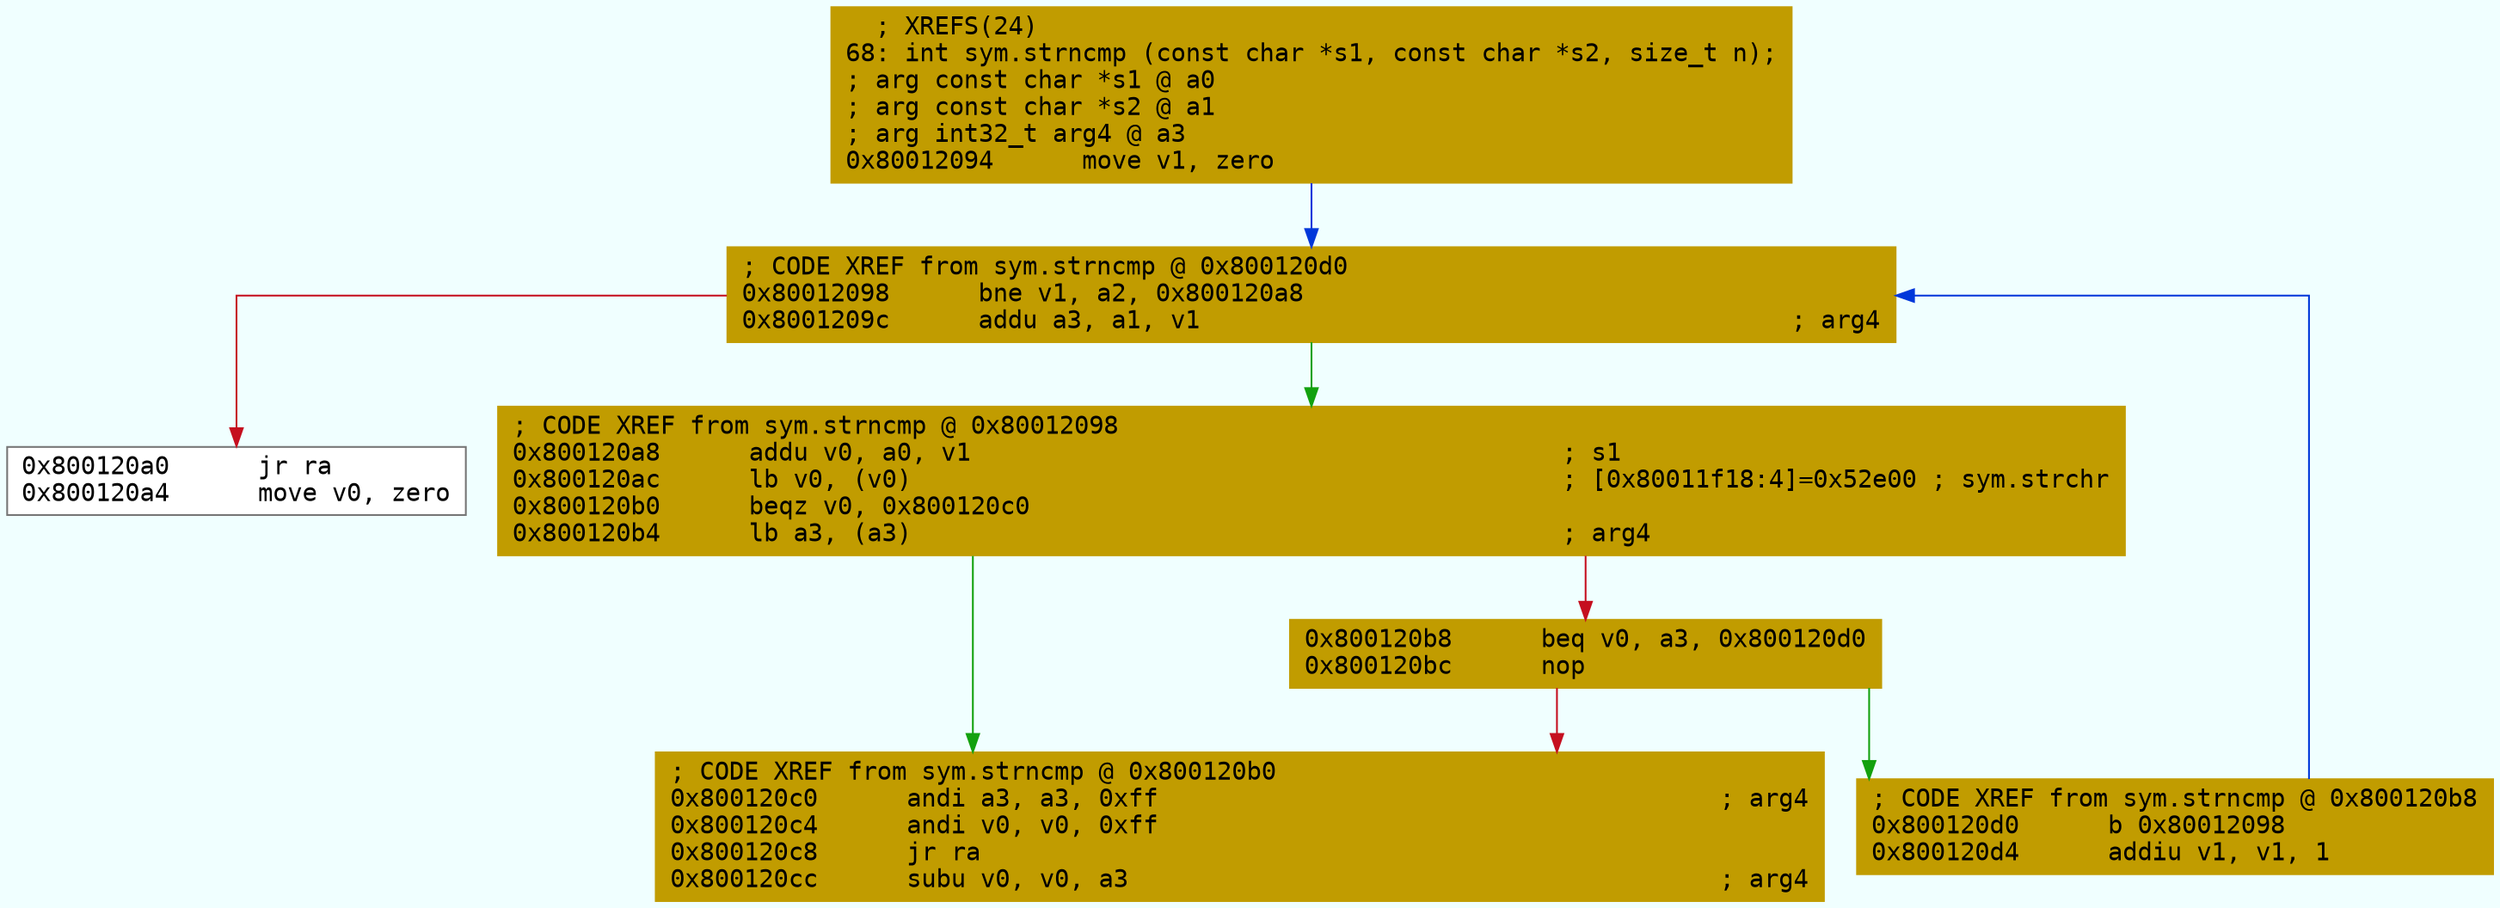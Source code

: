 digraph code {
	graph [bgcolor=azure fontsize=8 fontname="Courier" splines="ortho"];
	node [fillcolor=gray style=filled shape=box];
	edge [arrowhead="normal"];
	"0x80012094" [URL="sym.strncmp/0x80012094", fillcolor="#c19c00",color="#c19c00", fontname="Courier",label="  ; XREFS(24)\l68: int sym.strncmp (const char *s1, const char *s2, size_t n);\l; arg const char *s1 @ a0\l; arg const char *s2 @ a1\l; arg int32_t arg4 @ a3\l0x80012094      move v1, zero\l"]
	"0x80012098" [URL="sym.strncmp/0x80012098", fillcolor="#c19c00",color="#c19c00", fontname="Courier",label="; CODE XREF from sym.strncmp @ 0x800120d0\l0x80012098      bne v1, a2, 0x800120a8\l0x8001209c      addu a3, a1, v1                                        ; arg4\l"]
	"0x800120a0" [URL="sym.strncmp/0x800120a0", fillcolor="white",color="#767676", fontname="Courier",label="0x800120a0      jr ra\l0x800120a4      move v0, zero\l"]
	"0x800120a8" [URL="sym.strncmp/0x800120a8", fillcolor="#c19c00",color="#c19c00", fontname="Courier",label="; CODE XREF from sym.strncmp @ 0x80012098\l0x800120a8      addu v0, a0, v1                                        ; s1\l0x800120ac      lb v0, (v0)                                            ; [0x80011f18:4]=0x52e00 ; sym.strchr\l0x800120b0      beqz v0, 0x800120c0\l0x800120b4      lb a3, (a3)                                            ; arg4\l"]
	"0x800120b8" [URL="sym.strncmp/0x800120b8", fillcolor="#c19c00",color="#c19c00", fontname="Courier",label="0x800120b8      beq v0, a3, 0x800120d0\l0x800120bc      nop\l"]
	"0x800120c0" [URL="sym.strncmp/0x800120c0", fillcolor="#c19c00",color="#c19c00", fontname="Courier",label="; CODE XREF from sym.strncmp @ 0x800120b0\l0x800120c0      andi a3, a3, 0xff                                      ; arg4\l0x800120c4      andi v0, v0, 0xff\l0x800120c8      jr ra\l0x800120cc      subu v0, v0, a3                                        ; arg4\l"]
	"0x800120d0" [URL="sym.strncmp/0x800120d0", fillcolor="#c19c00",color="#c19c00", fontname="Courier",label="; CODE XREF from sym.strncmp @ 0x800120b8\l0x800120d0      b 0x80012098\l0x800120d4      addiu v1, v1, 1\l"]
        "0x80012094" -> "0x80012098" [color="#0037da"];
        "0x80012098" -> "0x800120a8" [color="#13a10e"];
        "0x80012098" -> "0x800120a0" [color="#c50f1f"];
        "0x800120a8" -> "0x800120c0" [color="#13a10e"];
        "0x800120a8" -> "0x800120b8" [color="#c50f1f"];
        "0x800120b8" -> "0x800120d0" [color="#13a10e"];
        "0x800120b8" -> "0x800120c0" [color="#c50f1f"];
        "0x800120d0" -> "0x80012098" [color="#0037da"];
}
